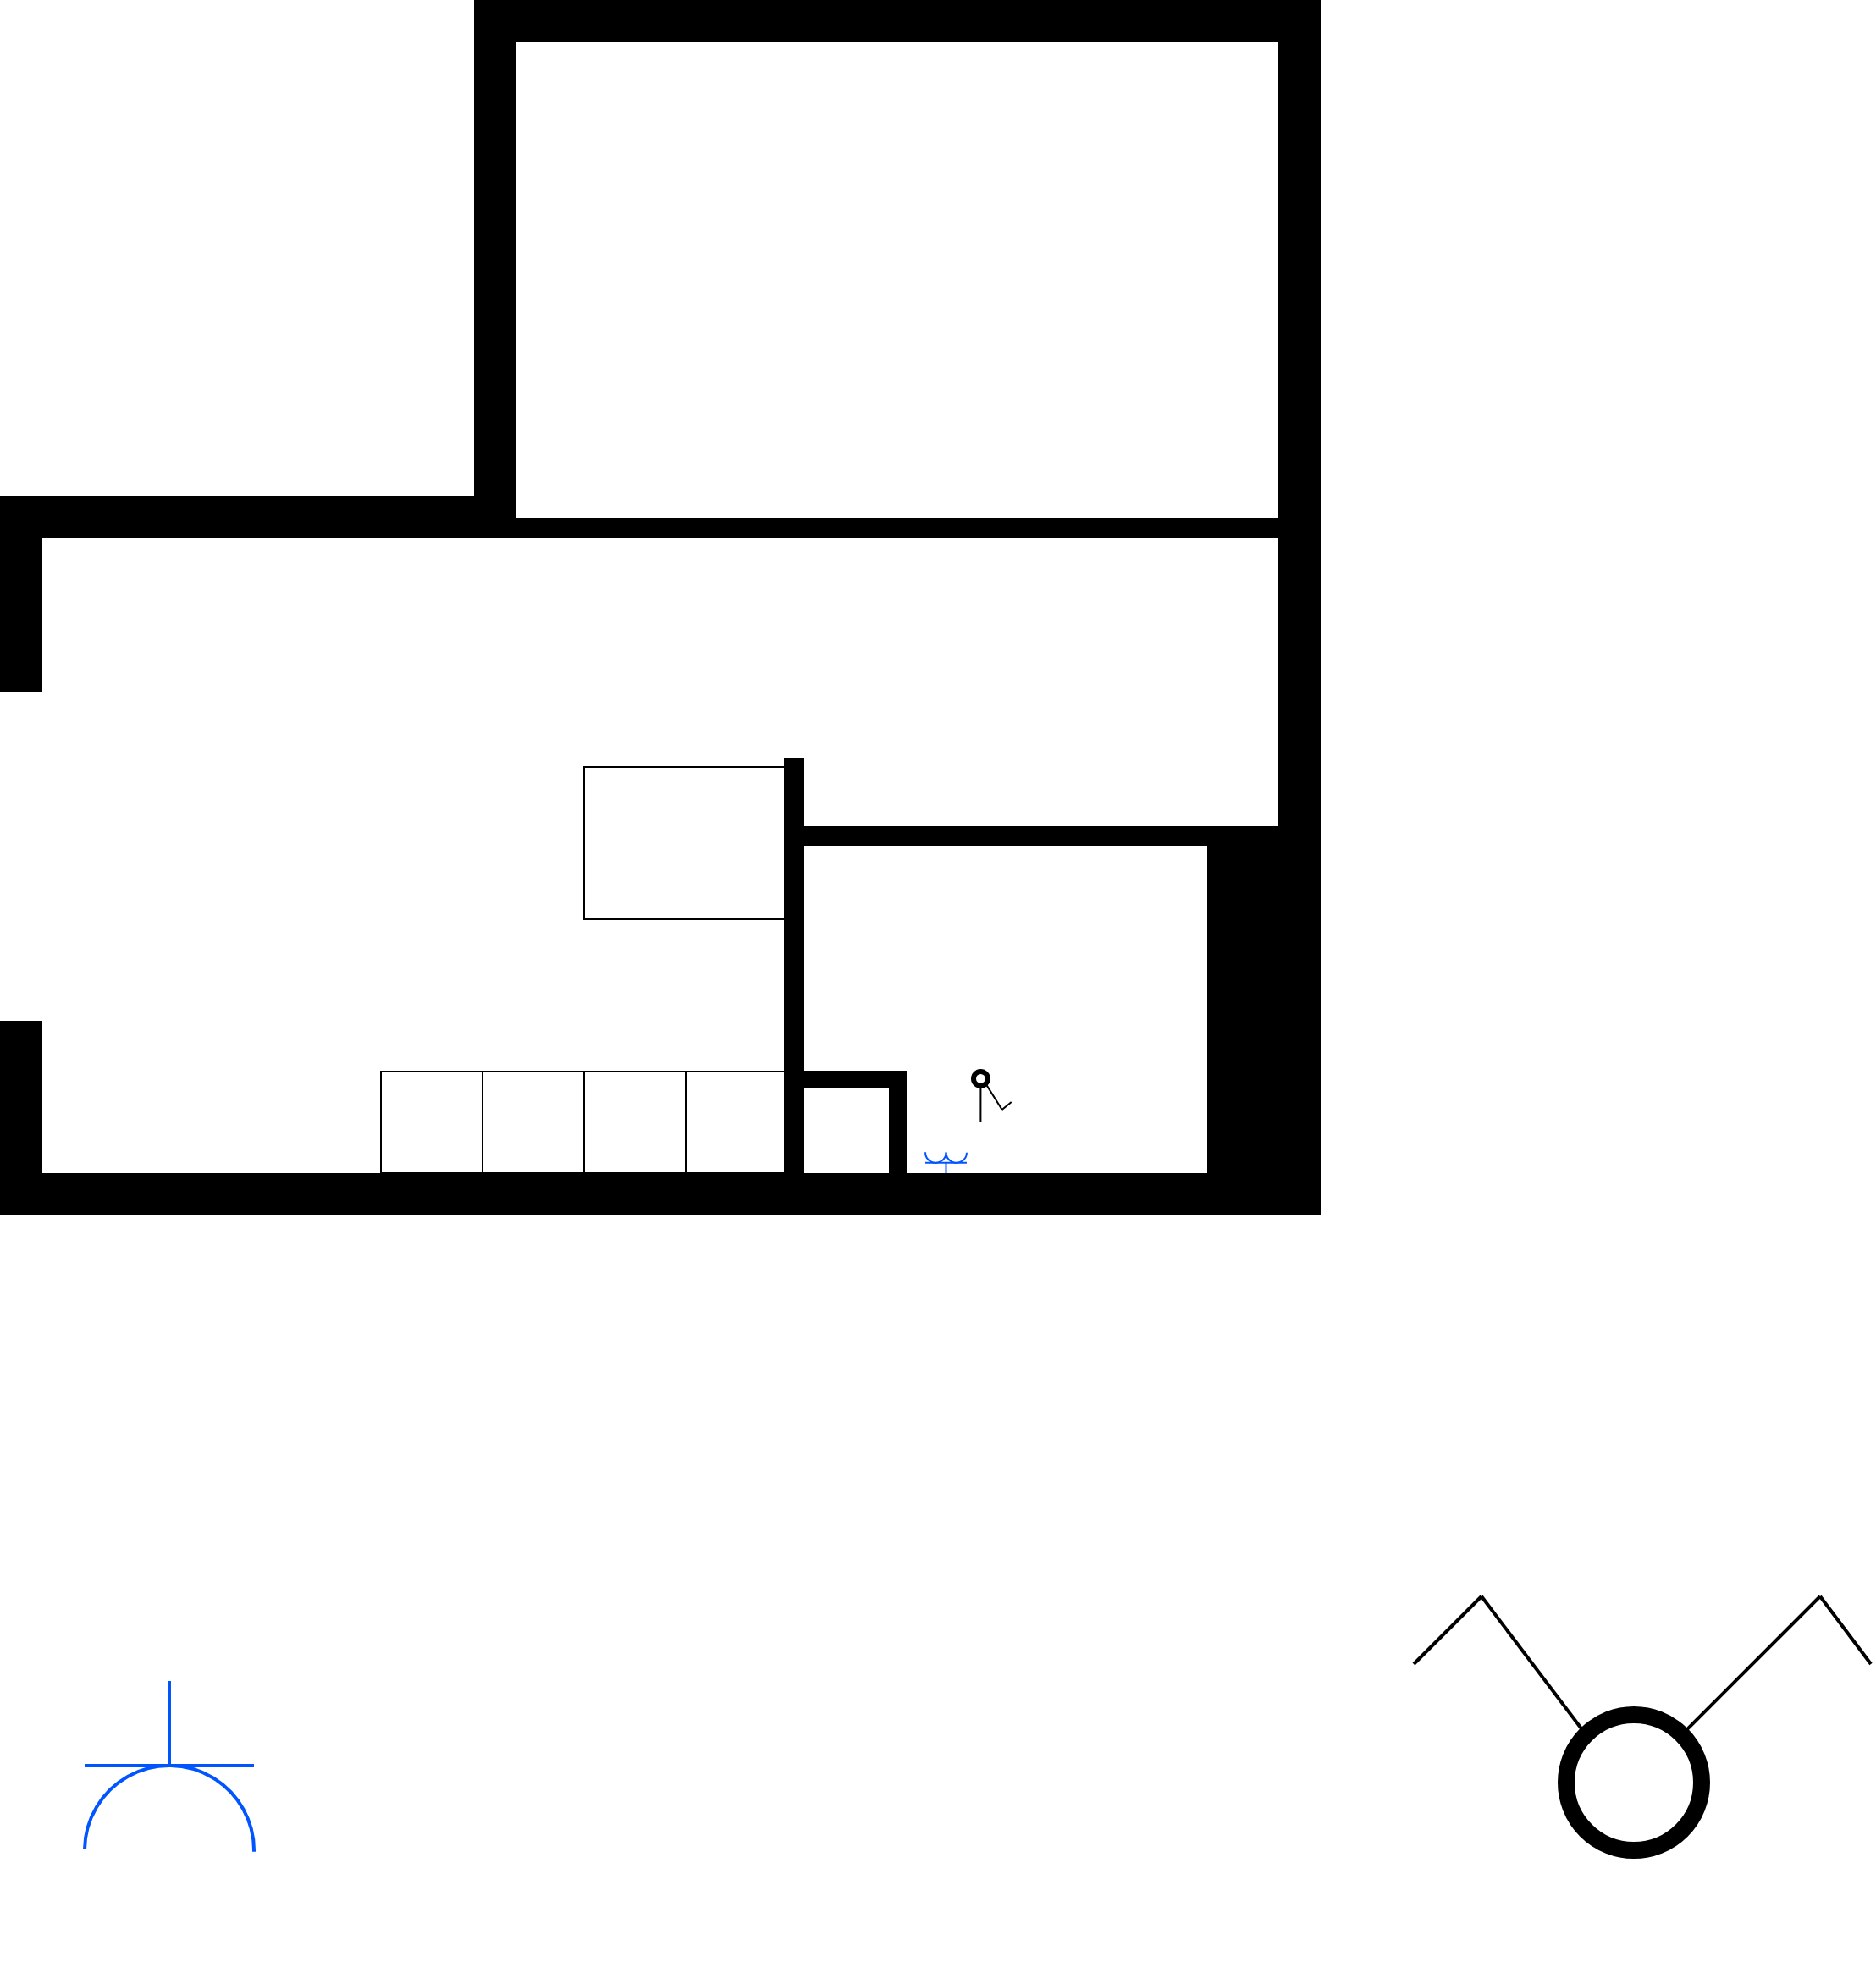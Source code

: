 <mxfile version="16.4.3" type="github">
  <diagram id="cntCQI1XtZ0V-IBXsAYO" name="Page-1">
    <mxGraphModel dx="626" dy="919" grid="1" gridSize="10" guides="1" tooltips="1" connect="1" arrows="1" fold="1" page="0" pageScale="1" pageWidth="850" pageHeight="1100" background="none" math="0" shadow="0">
      <root>
        <mxCell id="0" />
        <mxCell id="1" parent="0" />
        <mxCell id="JhU5XzfLM84dEJPygy17-31" value="" style="group" parent="1" vertex="1" connectable="0">
          <mxGeometry x="800" y="250" width="280" height="150" as="geometry" />
        </mxCell>
        <mxCell id="JhU5XzfLM84dEJPygy17-21" value="" style="ellipse;whiteSpace=wrap;html=1;aspect=fixed;strokeColor=#000000;strokeWidth=10;fillColor=none;" parent="JhU5XzfLM84dEJPygy17-31" vertex="1">
          <mxGeometry x="100" y="70" width="80" height="80" as="geometry" />
        </mxCell>
        <mxCell id="JhU5XzfLM84dEJPygy17-22" value="" style="endArrow=none;html=1;rounded=0;strokeColor=#000000;strokeWidth=2;exitX=1;exitY=0;exitDx=0;exitDy=0;" parent="JhU5XzfLM84dEJPygy17-31" source="JhU5XzfLM84dEJPygy17-21" edge="1">
          <mxGeometry width="50" height="50" relative="1" as="geometry">
            <mxPoint x="60" y="290" as="sourcePoint" />
            <mxPoint x="250" as="targetPoint" />
          </mxGeometry>
        </mxCell>
        <mxCell id="JhU5XzfLM84dEJPygy17-23" value="" style="endArrow=none;html=1;rounded=0;strokeColor=#000000;strokeWidth=2;" parent="JhU5XzfLM84dEJPygy17-31" edge="1">
          <mxGeometry width="50" height="50" relative="1" as="geometry">
            <mxPoint x="250" as="sourcePoint" />
            <mxPoint x="280" y="40" as="targetPoint" />
          </mxGeometry>
        </mxCell>
        <mxCell id="JhU5XzfLM84dEJPygy17-29" value="" style="endArrow=none;html=1;rounded=0;strokeColor=#000000;strokeWidth=2;exitX=0;exitY=0;exitDx=0;exitDy=0;" parent="JhU5XzfLM84dEJPygy17-31" source="JhU5XzfLM84dEJPygy17-21" edge="1">
          <mxGeometry width="50" height="50" relative="1" as="geometry">
            <mxPoint x="-320" y="280" as="sourcePoint" />
            <mxPoint x="50" as="targetPoint" />
          </mxGeometry>
        </mxCell>
        <mxCell id="JhU5XzfLM84dEJPygy17-30" value="" style="endArrow=none;html=1;rounded=0;strokeColor=#000000;strokeWidth=2;" parent="JhU5XzfLM84dEJPygy17-31" edge="1">
          <mxGeometry width="50" height="50" relative="1" as="geometry">
            <mxPoint x="10" y="40" as="sourcePoint" />
            <mxPoint x="50" as="targetPoint" />
          </mxGeometry>
        </mxCell>
        <mxCell id="lxHX1XtzStGHGu_6xuMs-12" value="" style="rounded=0;whiteSpace=wrap;html=1;strokeColor=none;strokeWidth=1;fillColor=#000000;" vertex="1" parent="1">
          <mxGeometry width="688" height="25" as="geometry" />
        </mxCell>
        <mxCell id="lxHX1XtzStGHGu_6xuMs-13" value="" style="rounded=0;whiteSpace=wrap;html=1;strokeColor=none;strokeWidth=1;fillColor=#000000;" vertex="1" parent="1">
          <mxGeometry x="438" y="-245" width="12" height="245" as="geometry" />
        </mxCell>
        <mxCell id="lxHX1XtzStGHGu_6xuMs-14" value="" style="rounded=0;whiteSpace=wrap;html=1;strokeColor=none;strokeWidth=1;fillColor=#000000;" vertex="1" parent="1">
          <mxGeometry x="438" y="-205" width="292" height="12" as="geometry" />
        </mxCell>
        <mxCell id="lxHX1XtzStGHGu_6xuMs-15" value="" style="rounded=0;whiteSpace=wrap;html=1;strokeColor=none;strokeWidth=1;fillColor=#000000;direction=east;" vertex="1" parent="1">
          <mxGeometry x="-25" y="-400" width="25" height="425" as="geometry" />
        </mxCell>
        <mxCell id="lxHX1XtzStGHGu_6xuMs-16" value="" style="rounded=0;whiteSpace=wrap;html=1;strokeColor=none;strokeWidth=1;fillColor=#000000;" vertex="1" parent="1">
          <mxGeometry x="-25" y="-400" width="305" height="25" as="geometry" />
        </mxCell>
        <mxCell id="lxHX1XtzStGHGu_6xuMs-17" value="" style="rounded=0;whiteSpace=wrap;html=1;strokeColor=none;strokeWidth=1;fillColor=#000000;" vertex="1" parent="1">
          <mxGeometry x="280" y="-387" width="450" height="12" as="geometry" />
        </mxCell>
        <mxCell id="lxHX1XtzStGHGu_6xuMs-23" value="" style="group" vertex="1" connectable="0" parent="1">
          <mxGeometry x="5.364" y="300" width="139.273" height="169.636" as="geometry" />
        </mxCell>
        <mxCell id="lxHX1XtzStGHGu_6xuMs-18" value="" style="verticalLabelPosition=bottom;verticalAlign=top;html=1;shape=mxgraph.basic.arc;startAngle=0.599;endAngle=0.1;fillColor=none;rotation=55;strokeWidth=2;strokeColor=#0055FF;" vertex="1" parent="lxHX1XtzStGHGu_6xuMs-23">
          <mxGeometry x="19.636" y="50" width="100" height="100" as="geometry" />
        </mxCell>
        <mxCell id="lxHX1XtzStGHGu_6xuMs-21" value="" style="endArrow=none;html=1;rounded=0;strokeColor=#0055FF;strokeWidth=2;" edge="1" parent="lxHX1XtzStGHGu_6xuMs-23">
          <mxGeometry width="50" height="50" relative="1" as="geometry">
            <mxPoint x="19.636" y="50" as="sourcePoint" />
            <mxPoint x="119.636" y="50" as="targetPoint" />
          </mxGeometry>
        </mxCell>
        <mxCell id="lxHX1XtzStGHGu_6xuMs-22" value="" style="endArrow=none;html=1;rounded=0;strokeColor=#0055FF;strokeWidth=2;" edge="1" parent="lxHX1XtzStGHGu_6xuMs-23">
          <mxGeometry width="50" height="50" relative="1" as="geometry">
            <mxPoint x="69.636" y="50" as="sourcePoint" />
            <mxPoint x="69.636" as="targetPoint" />
          </mxGeometry>
        </mxCell>
        <mxCell id="lxHX1XtzStGHGu_6xuMs-28" value="" style="rounded=0;whiteSpace=wrap;html=1;strokeColor=#000000;strokeWidth=1;fillColor=none;" vertex="1" parent="1">
          <mxGeometry x="380" y="-60" width="60" height="60" as="geometry" />
        </mxCell>
        <mxCell id="lxHX1XtzStGHGu_6xuMs-29" value="" style="rounded=0;whiteSpace=wrap;html=1;strokeColor=#000000;strokeWidth=1;fillColor=none;" vertex="1" parent="1">
          <mxGeometry x="320" y="-60" width="60" height="60" as="geometry" />
        </mxCell>
        <mxCell id="lxHX1XtzStGHGu_6xuMs-30" value="" style="rounded=0;whiteSpace=wrap;html=1;strokeColor=#000000;strokeWidth=1;fillColor=none;" vertex="1" parent="1">
          <mxGeometry x="260" y="-60" width="60" height="60" as="geometry" />
        </mxCell>
        <mxCell id="lxHX1XtzStGHGu_6xuMs-31" value="" style="rounded=0;whiteSpace=wrap;html=1;strokeColor=#000000;strokeWidth=1;fillColor=none;" vertex="1" parent="1">
          <mxGeometry x="200" y="-60" width="60" height="60" as="geometry" />
        </mxCell>
        <mxCell id="lxHX1XtzStGHGu_6xuMs-32" value="" style="rounded=0;whiteSpace=wrap;html=1;strokeColor=#000000;strokeWidth=1;fillColor=none;" vertex="1" parent="1">
          <mxGeometry x="320" y="-240" width="120" height="90" as="geometry" />
        </mxCell>
        <mxCell id="lxHX1XtzStGHGu_6xuMs-33" value="" style="rounded=0;whiteSpace=wrap;html=1;strokeColor=#000000;strokeWidth=1;fillColor=#000000;perimeterSpacing=1;" vertex="1" parent="1">
          <mxGeometry x="450" y="-60" width="60" height="60" as="geometry" />
        </mxCell>
        <mxCell id="lxHX1XtzStGHGu_6xuMs-35" value="" style="rounded=0;whiteSpace=wrap;html=1;strokeColor=none;strokeWidth=1;fillColor=#000000;" vertex="1" parent="1">
          <mxGeometry x="730" y="-691" width="25" height="716" as="geometry" />
        </mxCell>
        <mxCell id="lxHX1XtzStGHGu_6xuMs-36" value="" style="rounded=0;whiteSpace=wrap;html=1;strokeColor=none;strokeWidth=1;fillColor=#000000;" vertex="1" parent="1">
          <mxGeometry x="688" y="-200" width="42" height="225" as="geometry" />
        </mxCell>
        <mxCell id="lxHX1XtzStGHGu_6xuMs-37" value="" style="rounded=0;whiteSpace=wrap;html=1;strokeColor=none;strokeWidth=1;fillColor=default;" vertex="1" parent="1">
          <mxGeometry x="450" y="-50" width="50" height="50" as="geometry" />
        </mxCell>
        <mxCell id="lxHX1XtzStGHGu_6xuMs-38" value="" style="rounded=0;whiteSpace=wrap;html=1;strokeColor=none;strokeWidth=1;fillColor=default;" vertex="1" parent="1">
          <mxGeometry x="-25" y="-284" width="25" height="194" as="geometry" />
        </mxCell>
        <mxCell id="lxHX1XtzStGHGu_6xuMs-39" value="" style="rounded=0;whiteSpace=wrap;html=1;strokeColor=none;strokeWidth=1;fillColor=#000000;" vertex="1" parent="1">
          <mxGeometry x="255" y="-693" width="500" height="25" as="geometry" />
        </mxCell>
        <mxCell id="lxHX1XtzStGHGu_6xuMs-40" value="" style="rounded=0;whiteSpace=wrap;html=1;strokeColor=none;strokeWidth=1;fillColor=#000000;" vertex="1" parent="1">
          <mxGeometry x="255" y="-693" width="25" height="316" as="geometry" />
        </mxCell>
        <mxCell id="lxHX1XtzStGHGu_6xuMs-43" value="" style="group" vertex="1" connectable="0" parent="1">
          <mxGeometry x="519.11" y="-20.749" width="29.276" height="20.752" as="geometry" />
        </mxCell>
        <mxCell id="JhU5XzfLM84dEJPygy17-3" value="" style="verticalLabelPosition=bottom;verticalAlign=top;html=1;shape=mxgraph.basic.arc;startAngle=0.599;endAngle=0.1;fillColor=none;rotation=-125;strokeWidth=1;strokeColor=#0055FF;" parent="lxHX1XtzStGHGu_6xuMs-43" vertex="1">
          <mxGeometry x="14.638" y="2.404" width="12.237" height="12.232" as="geometry" />
        </mxCell>
        <mxCell id="JhU5XzfLM84dEJPygy17-4" value="" style="verticalLabelPosition=bottom;verticalAlign=top;html=1;shape=mxgraph.basic.arc;startAngle=0.599;endAngle=0.1;fillColor=none;rotation=-125;strokeWidth=1;strokeColor=#0055FF;" parent="lxHX1XtzStGHGu_6xuMs-43" vertex="1">
          <mxGeometry x="2.401" y="2.404" width="12.237" height="12.232" as="geometry" />
        </mxCell>
        <mxCell id="JhU5XzfLM84dEJPygy17-5" value="" style="endArrow=none;html=1;rounded=0;strokeWidth=1;strokeColor=#0055FF;" parent="lxHX1XtzStGHGu_6xuMs-43" edge="1">
          <mxGeometry width="50" height="50" relative="1" as="geometry">
            <mxPoint x="26.875" y="14.636" as="sourcePoint" />
            <mxPoint x="2.401" y="14.636" as="targetPoint" />
          </mxGeometry>
        </mxCell>
        <mxCell id="JhU5XzfLM84dEJPygy17-6" value="" style="endArrow=none;html=1;rounded=0;strokeWidth=1;strokeColor=#0055FF;" parent="lxHX1XtzStGHGu_6xuMs-43" edge="1">
          <mxGeometry width="50" height="50" relative="1" as="geometry">
            <mxPoint x="14.638" y="14.636" as="sourcePoint" />
            <mxPoint x="14.638" y="20.752" as="targetPoint" />
          </mxGeometry>
        </mxCell>
        <mxCell id="lxHX1XtzStGHGu_6xuMs-49" value="" style="group" vertex="1" connectable="0" parent="1">
          <mxGeometry x="550" y="-60" width="22.35" height="30" as="geometry" />
        </mxCell>
        <mxCell id="lxHX1XtzStGHGu_6xuMs-48" style="edgeStyle=orthogonalEdgeStyle;rounded=0;orthogonalLoop=1;jettySize=auto;html=1;strokeColor=#000000;strokeWidth=1;endArrow=none;endFill=0;" edge="1" parent="lxHX1XtzStGHGu_6xuMs-49" source="JhU5XzfLM84dEJPygy17-13">
          <mxGeometry relative="1" as="geometry">
            <mxPoint x="4.211" y="30" as="targetPoint" />
          </mxGeometry>
        </mxCell>
        <mxCell id="JhU5XzfLM84dEJPygy17-13" value="" style="ellipse;whiteSpace=wrap;html=1;aspect=fixed;strokeColor=#000000;strokeWidth=3;fillColor=none;rotation=-180;container=0;" parent="lxHX1XtzStGHGu_6xuMs-49" vertex="1">
          <mxGeometry width="8.422" height="8.422" as="geometry" />
        </mxCell>
        <mxCell id="JhU5XzfLM84dEJPygy17-14" value="" style="endArrow=none;html=1;rounded=0;strokeColor=#000000;strokeWidth=1;exitX=0;exitY=0;exitDx=0;exitDy=0;" parent="lxHX1XtzStGHGu_6xuMs-49" source="JhU5XzfLM84dEJPygy17-13" edge="1">
          <mxGeometry width="50" height="50" relative="1" as="geometry">
            <mxPoint x="18.205" y="-21.0" as="sourcePoint" />
            <mxPoint x="16.823" y="22.5" as="targetPoint" />
          </mxGeometry>
        </mxCell>
        <mxCell id="JhU5XzfLM84dEJPygy17-15" value="" style="endArrow=none;html=1;rounded=0;strokeColor=#000000;strokeWidth=1;" parent="lxHX1XtzStGHGu_6xuMs-49" edge="1">
          <mxGeometry width="50" height="50" relative="1" as="geometry">
            <mxPoint x="16.823" y="22.5" as="sourcePoint" />
            <mxPoint x="22.35" y="18.0" as="targetPoint" />
          </mxGeometry>
        </mxCell>
      </root>
    </mxGraphModel>
  </diagram>
</mxfile>
